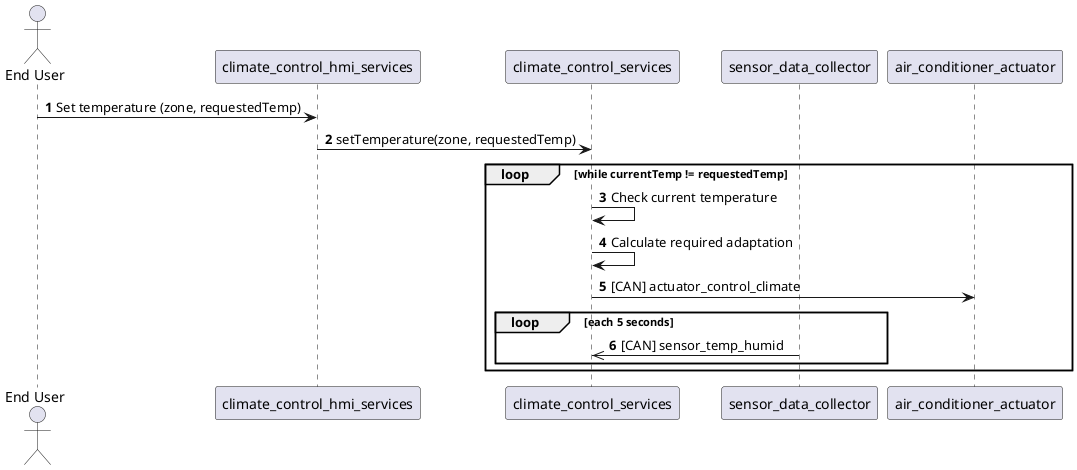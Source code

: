 @startuml 05_2_sd_set_temp

actor "End User" as user
participant "climate_control_hmi_services" as hmi
participant "climate_control_services" as clima
participant "sensor_data_collector" as sens
participant "air_conditioner_actuator" as cond

autonumber
user->hmi: Set temperature (zone, requestedTemp)
hmi->clima: setTemperature(zone, requestedTemp)

loop while currentTemp != requestedTemp
    clima->clima: Check current temperature
    clima->clima: Calculate required adaptation
    clima->cond: [CAN] actuator_control_climate
    loop each 5 seconds
        sens->>clima: [CAN] sensor_temp_humid
    end
end

@enduml